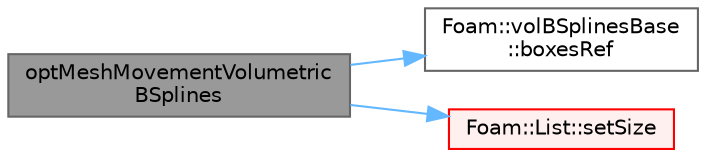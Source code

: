 digraph "optMeshMovementVolumetricBSplines"
{
 // LATEX_PDF_SIZE
  bgcolor="transparent";
  edge [fontname=Helvetica,fontsize=10,labelfontname=Helvetica,labelfontsize=10];
  node [fontname=Helvetica,fontsize=10,shape=box,height=0.2,width=0.4];
  rankdir="LR";
  Node1 [id="Node000001",label="optMeshMovementVolumetric\lBSplines",height=0.2,width=0.4,color="gray40", fillcolor="grey60", style="filled", fontcolor="black",tooltip=" "];
  Node1 -> Node2 [id="edge1_Node000001_Node000002",color="steelblue1",style="solid",tooltip=" "];
  Node2 [id="Node000002",label="Foam::volBSplinesBase\l::boxesRef",height=0.2,width=0.4,color="grey40", fillcolor="white", style="filled",URL="$classFoam_1_1volBSplinesBase.html#aa0e7eae516c22f6fb62e6dda69c3492b",tooltip=" "];
  Node1 -> Node3 [id="edge2_Node000001_Node000003",color="steelblue1",style="solid",tooltip=" "];
  Node3 [id="Node000003",label="Foam::List::setSize",height=0.2,width=0.4,color="red", fillcolor="#FFF0F0", style="filled",URL="$classFoam_1_1List.html#a1a7984b90f8855606fc18a92a71fa99f",tooltip=" "];
}
